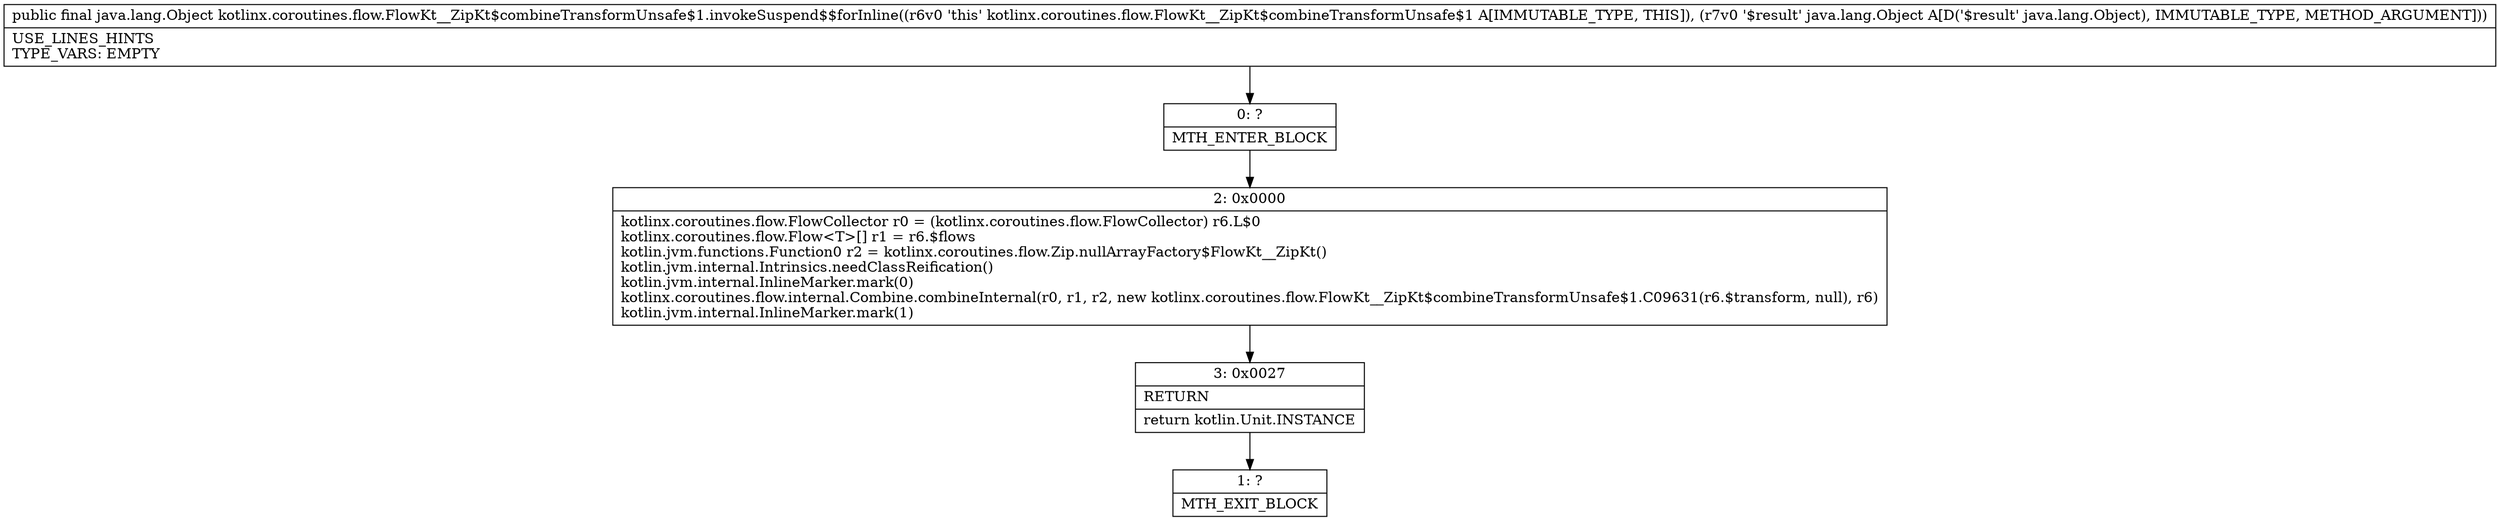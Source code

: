 digraph "CFG forkotlinx.coroutines.flow.FlowKt__ZipKt$combineTransformUnsafe$1.invokeSuspend$$forInline(Ljava\/lang\/Object;)Ljava\/lang\/Object;" {
Node_0 [shape=record,label="{0\:\ ?|MTH_ENTER_BLOCK\l}"];
Node_2 [shape=record,label="{2\:\ 0x0000|kotlinx.coroutines.flow.FlowCollector r0 = (kotlinx.coroutines.flow.FlowCollector) r6.L$0\lkotlinx.coroutines.flow.Flow\<T\>[] r1 = r6.$flows\lkotlin.jvm.functions.Function0 r2 = kotlinx.coroutines.flow.Zip.nullArrayFactory$FlowKt__ZipKt()\lkotlin.jvm.internal.Intrinsics.needClassReification()\lkotlin.jvm.internal.InlineMarker.mark(0)\lkotlinx.coroutines.flow.internal.Combine.combineInternal(r0, r1, r2, new kotlinx.coroutines.flow.FlowKt__ZipKt$combineTransformUnsafe$1.C09631(r6.$transform, null), r6)\lkotlin.jvm.internal.InlineMarker.mark(1)\l}"];
Node_3 [shape=record,label="{3\:\ 0x0027|RETURN\l|return kotlin.Unit.INSTANCE\l}"];
Node_1 [shape=record,label="{1\:\ ?|MTH_EXIT_BLOCK\l}"];
MethodNode[shape=record,label="{public final java.lang.Object kotlinx.coroutines.flow.FlowKt__ZipKt$combineTransformUnsafe$1.invokeSuspend$$forInline((r6v0 'this' kotlinx.coroutines.flow.FlowKt__ZipKt$combineTransformUnsafe$1 A[IMMUTABLE_TYPE, THIS]), (r7v0 '$result' java.lang.Object A[D('$result' java.lang.Object), IMMUTABLE_TYPE, METHOD_ARGUMENT]))  | USE_LINES_HINTS\lTYPE_VARS: EMPTY\l}"];
MethodNode -> Node_0;Node_0 -> Node_2;
Node_2 -> Node_3;
Node_3 -> Node_1;
}

